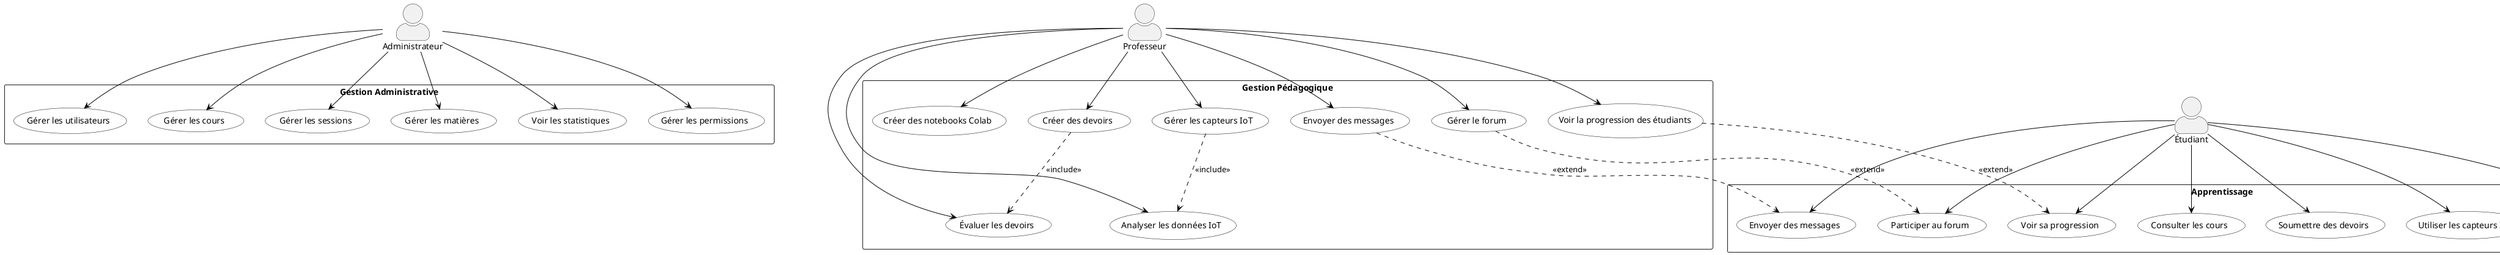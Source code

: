 @startuml Cassiop-e Use Cases

' Style du diagramme
skinparam actorStyle awesome
skinparam usecase {
    BackgroundColor White
    BorderColor Black
    ArrowColor Black
}

' Acteurs
actor "Administrateur" as Admin
actor "Professeur" as Staff
actor "Étudiant" as Student

' Cas d'utilisation pour l'Administrateur
rectangle "Gestion Administrative" {
    usecase "Gérer les utilisateurs" as UC1
    usecase "Gérer les cours" as UC2
    usecase "Gérer les sessions" as UC3
    usecase "Gérer les matières" as UC4
    usecase "Voir les statistiques" as UC5
    usecase "Gérer les permissions" as UC6
}

' Cas d'utilisation pour le Professeur
rectangle "Gestion Pédagogique" {
    usecase "Créer des devoirs" as UC7
    usecase "Évaluer les devoirs" as UC8
    usecase "Gérer les capteurs IoT" as UC9
    usecase "Analyser les données IoT" as UC10
    usecase "Créer des notebooks Colab" as UC11
    usecase "Gérer le forum" as UC12
    usecase "Envoyer des messages" as UC13
    usecase "Voir la progression des étudiants" as UC14
}

' Cas d'utilisation pour l'Étudiant
rectangle "Apprentissage" {
    usecase "Consulter les cours" as UC15
    usecase "Soumettre des devoirs" as UC16
    usecase "Participer au forum" as UC17
    usecase "Utiliser les capteurs IoT" as UC18
    usecase "Travailler sur les notebooks Colab" as UC19
    usecase "Voir sa progression" as UC20
    usecase "Envoyer des messages" as UC21
}

' Relations pour l'Administrateur
Admin --> UC1
Admin --> UC2
Admin --> UC3
Admin --> UC4
Admin --> UC5
Admin --> UC6

' Relations pour le Professeur
Staff --> UC7
Staff --> UC8
Staff --> UC9
Staff --> UC10
Staff --> UC11
Staff --> UC12
Staff --> UC13
Staff --> UC14

' Relations pour l'Étudiant
Student --> UC15
Student --> UC16
Student --> UC17
Student --> UC18
Student --> UC19
Student --> UC20
Student --> UC21

' Relations entre cas d'utilisation
UC7 ..> UC8 : <<include>>
UC9 ..> UC10 : <<include>>
UC12 ..> UC17 : <<extend>>
UC13 ..> UC21 : <<extend>>
UC14 ..> UC20 : <<extend>>

@enduml 